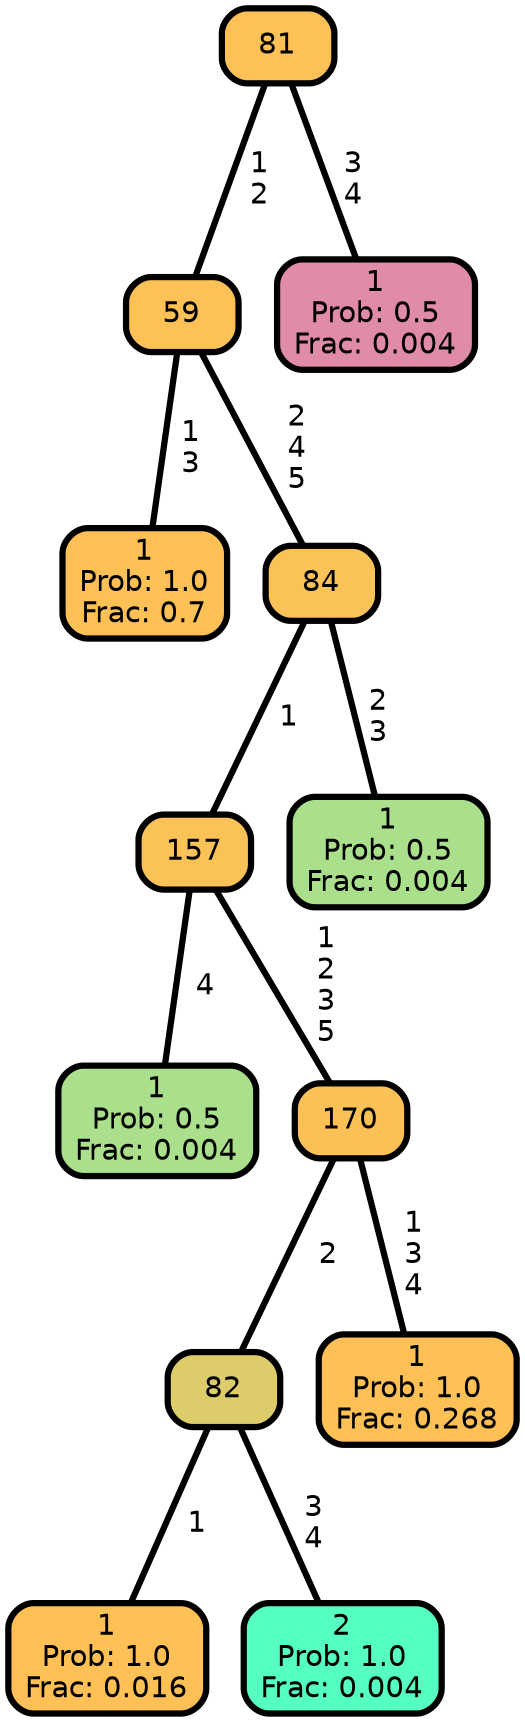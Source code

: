 graph Tree {
node [shape=box, style="filled, rounded",color="black",penwidth="3",fontcolor="black",                 fontname=helvetica] ;
graph [ranksep="0 equally", splines=straight,                 bgcolor=transparent, dpi=200] ;
edge [fontname=helvetica, color=black] ;
0 [label="1
Prob: 1.0
Frac: 0.7", fillcolor="#ffc155"] ;
1 [label="59", fillcolor="#fdc155"] ;
2 [label="1
Prob: 0.5
Frac: 0.004", fillcolor="#aae08b"] ;
3 [label="157", fillcolor="#fbc257"] ;
4 [label="1
Prob: 1.0
Frac: 0.016", fillcolor="#ffc155"] ;
5 [label="82", fillcolor="#ddcd6a"] ;
6 [label="2
Prob: 1.0
Frac: 0.004", fillcolor="#55ffc1"] ;
7 [label="170", fillcolor="#fcc156"] ;
8 [label="1
Prob: 1.0
Frac: 0.268", fillcolor="#ffc155"] ;
9 [label="84", fillcolor="#fac257"] ;
10 [label="1
Prob: 0.5
Frac: 0.004", fillcolor="#aae08b"] ;
11 [label="81", fillcolor="#fdc156"] ;
12 [label="1
Prob: 0.5
Frac: 0.004", fillcolor="#e08baa"] ;
1 -- 0 [label=" 1\n 3",penwidth=3] ;
1 -- 9 [label=" 2\n 4\n 5",penwidth=3] ;
3 -- 2 [label=" 4",penwidth=3] ;
3 -- 7 [label=" 1\n 2\n 3\n 5",penwidth=3] ;
5 -- 4 [label=" 1",penwidth=3] ;
5 -- 6 [label=" 3\n 4",penwidth=3] ;
7 -- 5 [label=" 2",penwidth=3] ;
7 -- 8 [label=" 1\n 3\n 4",penwidth=3] ;
9 -- 3 [label=" 1",penwidth=3] ;
9 -- 10 [label=" 2\n 3",penwidth=3] ;
11 -- 1 [label=" 1\n 2",penwidth=3] ;
11 -- 12 [label=" 3\n 4",penwidth=3] ;
{rank = same;}}